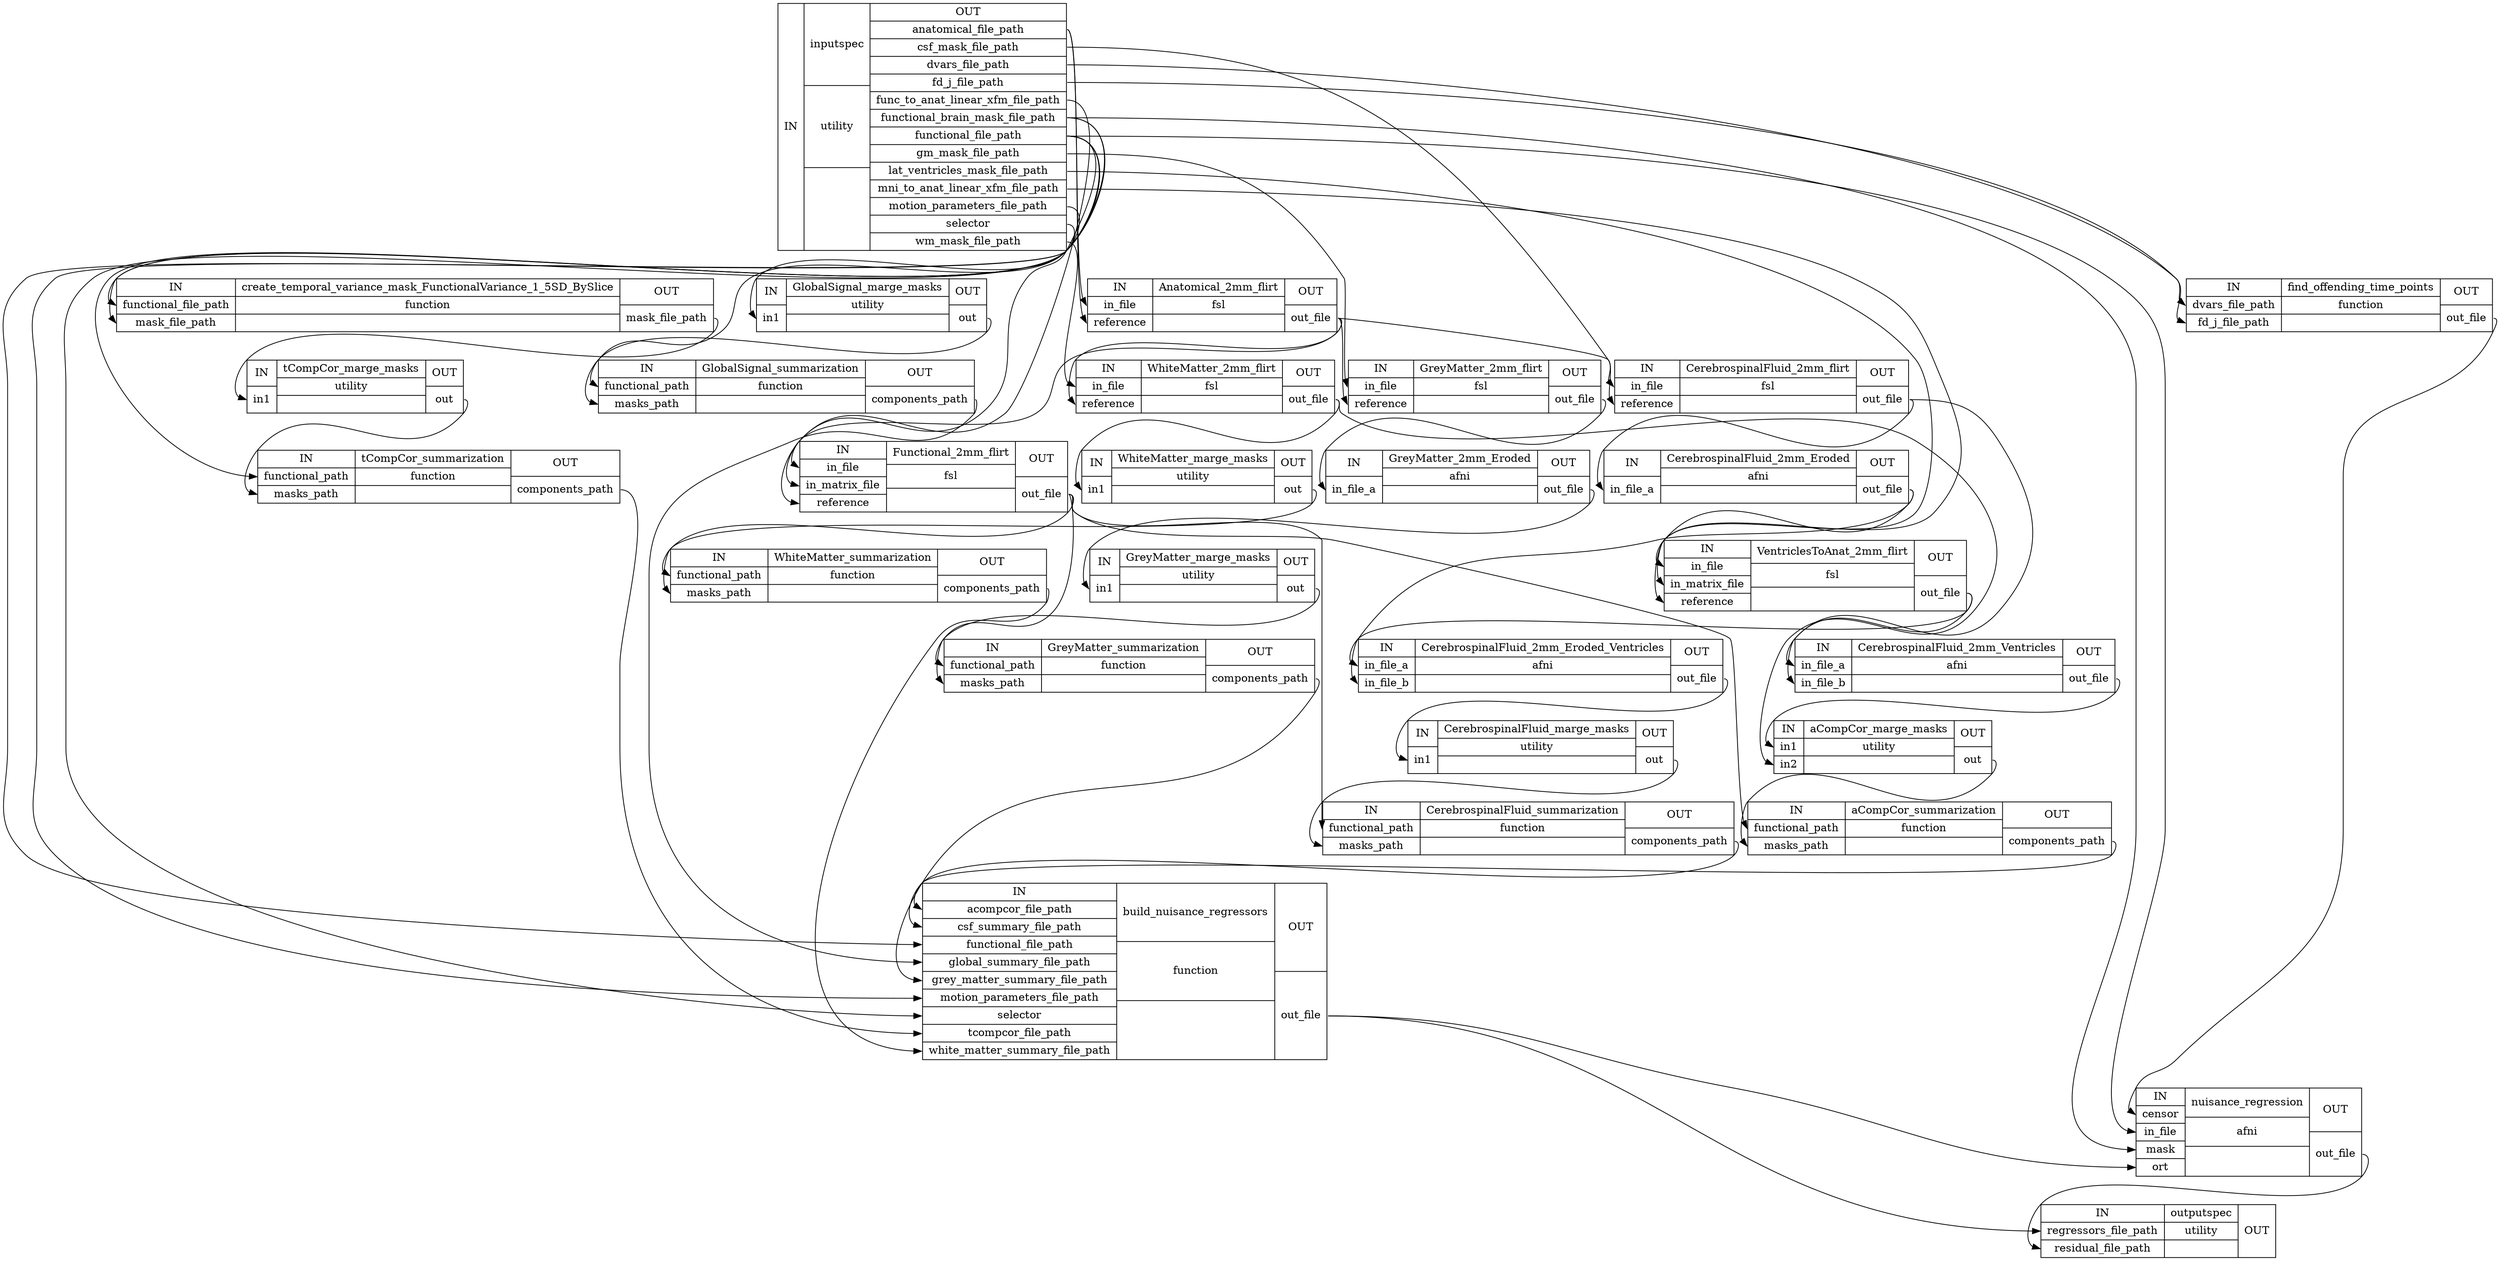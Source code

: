 digraph structs {
node [shape=record];
nuisanceinputspec [label="{IN}|{ inputspec | utility |  }|{OUT|<outanatomicalfilepath> anatomical_file_path|<outcsfmaskfilepath> csf_mask_file_path|<outdvarsfilepath> dvars_file_path|<outfdjfilepath> fd_j_file_path|<outfunctoanatlinearxfmfilepath> func_to_anat_linear_xfm_file_path|<outfunctionalbrainmaskfilepath> functional_brain_mask_file_path|<outfunctionalfilepath> functional_file_path|<outgmmaskfilepath> gm_mask_file_path|<outlatventriclesmaskfilepath> lat_ventricles_mask_file_path|<outmnitoanatlinearxfmfilepath> mni_to_anat_linear_xfm_file_path|<outmotionparametersfilepath> motion_parameters_file_path|<outselector> selector|<outwmmaskfilepath> wm_mask_file_path}"];
nuisanceGlobalSignal_marge_masks [label="{IN|<inin1> in1}|{ GlobalSignal_marge_masks | utility |  }|{OUT|<outout> out}"];
nuisancecreate_temporal_variance_mask_FunctionalVariance_1_5SD_BySlice [label="{IN|<infunctionalfilepath> functional_file_path|<inmaskfilepath> mask_file_path}|{ create_temporal_variance_mask_FunctionalVariance_1_5SD_BySlice | function |  }|{OUT|<outmaskfilepath> mask_file_path}"];
nuisancetCompCor_marge_masks [label="{IN|<inin1> in1}|{ tCompCor_marge_masks | utility |  }|{OUT|<outout> out}"];
nuisancetCompCor_summarization [label="{IN|<infunctionalpath> functional_path|<inmaskspath> masks_path}|{ tCompCor_summarization | function |  }|{OUT|<outcomponentspath> components_path}"];
nuisanceGlobalSignal_summarization [label="{IN|<infunctionalpath> functional_path|<inmaskspath> masks_path}|{ GlobalSignal_summarization | function |  }|{OUT|<outcomponentspath> components_path}"];
nuisanceAnatomical_2mm_flirt [label="{IN|<ininfile> in_file|<inreference> reference}|{ Anatomical_2mm_flirt | fsl |  }|{OUT|<outoutfile> out_file}"];
nuisanceFunctional_2mm_flirt [label="{IN|<ininfile> in_file|<ininmatrixfile> in_matrix_file|<inreference> reference}|{ Functional_2mm_flirt | fsl |  }|{OUT|<outoutfile> out_file}"];
nuisanceWhiteMatter_2mm_flirt [label="{IN|<ininfile> in_file|<inreference> reference}|{ WhiteMatter_2mm_flirt | fsl |  }|{OUT|<outoutfile> out_file}"];
nuisanceWhiteMatter_marge_masks [label="{IN|<inin1> in1}|{ WhiteMatter_marge_masks | utility |  }|{OUT|<outout> out}"];
nuisanceWhiteMatter_summarization [label="{IN|<infunctionalpath> functional_path|<inmaskspath> masks_path}|{ WhiteMatter_summarization | function |  }|{OUT|<outcomponentspath> components_path}"];
nuisanceGreyMatter_2mm_flirt [label="{IN|<ininfile> in_file|<inreference> reference}|{ GreyMatter_2mm_flirt | fsl |  }|{OUT|<outoutfile> out_file}"];
nuisanceGreyMatter_2mm_Eroded [label="{IN|<ininfilea> in_file_a}|{ GreyMatter_2mm_Eroded | afni |  }|{OUT|<outoutfile> out_file}"];
nuisanceGreyMatter_marge_masks [label="{IN|<inin1> in1}|{ GreyMatter_marge_masks | utility |  }|{OUT|<outout> out}"];
nuisanceGreyMatter_summarization [label="{IN|<infunctionalpath> functional_path|<inmaskspath> masks_path}|{ GreyMatter_summarization | function |  }|{OUT|<outcomponentspath> components_path}"];
nuisanceCerebrospinalFluid_2mm_flirt [label="{IN|<ininfile> in_file|<inreference> reference}|{ CerebrospinalFluid_2mm_flirt | fsl |  }|{OUT|<outoutfile> out_file}"];
nuisanceCerebrospinalFluid_2mm_Eroded [label="{IN|<ininfilea> in_file_a}|{ CerebrospinalFluid_2mm_Eroded | afni |  }|{OUT|<outoutfile> out_file}"];
nuisanceVentriclesToAnat_2mm_flirt [label="{IN|<ininfile> in_file|<ininmatrixfile> in_matrix_file|<inreference> reference}|{ VentriclesToAnat_2mm_flirt | fsl |  }|{OUT|<outoutfile> out_file}"];
nuisanceCerebrospinalFluid_2mm_Eroded_Ventricles [label="{IN|<ininfilea> in_file_a|<ininfileb> in_file_b}|{ CerebrospinalFluid_2mm_Eroded_Ventricles | afni |  }|{OUT|<outoutfile> out_file}"];
nuisanceCerebrospinalFluid_marge_masks [label="{IN|<inin1> in1}|{ CerebrospinalFluid_marge_masks | utility |  }|{OUT|<outout> out}"];
nuisanceCerebrospinalFluid_summarization [label="{IN|<infunctionalpath> functional_path|<inmaskspath> masks_path}|{ CerebrospinalFluid_summarization | function |  }|{OUT|<outcomponentspath> components_path}"];
nuisanceCerebrospinalFluid_2mm_Ventricles [label="{IN|<ininfilea> in_file_a|<ininfileb> in_file_b}|{ CerebrospinalFluid_2mm_Ventricles | afni |  }|{OUT|<outoutfile> out_file}"];
nuisanceaCompCor_marge_masks [label="{IN|<inin1> in1|<inin2> in2}|{ aCompCor_marge_masks | utility |  }|{OUT|<outout> out}"];
nuisanceaCompCor_summarization [label="{IN|<infunctionalpath> functional_path|<inmaskspath> masks_path}|{ aCompCor_summarization | function |  }|{OUT|<outcomponentspath> components_path}"];
nuisancebuild_nuisance_regressors [label="{IN|<inacompcorfilepath> acompcor_file_path|<incsfsummaryfilepath> csf_summary_file_path|<infunctionalfilepath> functional_file_path|<inglobalsummaryfilepath> global_summary_file_path|<ingreymattersummaryfilepath> grey_matter_summary_file_path|<inmotionparametersfilepath> motion_parameters_file_path|<inselector> selector|<intcompcorfilepath> tcompcor_file_path|<inwhitemattersummaryfilepath> white_matter_summary_file_path}|{ build_nuisance_regressors | function |  }|{OUT|<outoutfile> out_file}"];
nuisancefind_offending_time_points [label="{IN|<indvarsfilepath> dvars_file_path|<infdjfilepath> fd_j_file_path}|{ find_offending_time_points | function |  }|{OUT|<outoutfile> out_file}"];
nuisancenuisance_regression [label="{IN|<incensor> censor|<ininfile> in_file|<inmask> mask|<inort> ort}|{ nuisance_regression | afni |  }|{OUT|<outoutfile> out_file}"];
nuisanceoutputspec [label="{IN|<inregressorsfilepath> regressors_file_path|<inresidualfilepath> residual_file_path}|{ outputspec | utility |  }|{OUT}"];
nuisanceAnatomical_2mm_flirt:outoutfile:e -> nuisanceCerebrospinalFluid_2mm_flirt:inreference:w;
nuisanceAnatomical_2mm_flirt:outoutfile:e -> nuisanceFunctional_2mm_flirt:inreference:w;
nuisanceAnatomical_2mm_flirt:outoutfile:e -> nuisanceGreyMatter_2mm_flirt:inreference:w;
nuisanceAnatomical_2mm_flirt:outoutfile:e -> nuisanceWhiteMatter_2mm_flirt:inreference:w;
nuisanceCerebrospinalFluid_2mm_Eroded:outoutfile:e -> nuisanceCerebrospinalFluid_2mm_Eroded_Ventricles:ininfileb:w;
nuisanceCerebrospinalFluid_2mm_Eroded:outoutfile:e -> nuisanceVentriclesToAnat_2mm_flirt:inreference:w;
nuisanceCerebrospinalFluid_2mm_Eroded_Ventricles:outoutfile:e -> nuisanceCerebrospinalFluid_marge_masks:inin1:w;
nuisanceCerebrospinalFluid_2mm_Ventricles:outoutfile:e -> nuisanceaCompCor_marge_masks:inin1:w;
nuisanceCerebrospinalFluid_2mm_flirt:outoutfile:e -> nuisanceCerebrospinalFluid_2mm_Eroded:ininfilea:w;
nuisanceCerebrospinalFluid_2mm_flirt:outoutfile:e -> nuisanceCerebrospinalFluid_2mm_Ventricles:ininfileb:w;
nuisanceCerebrospinalFluid_marge_masks:outout:e -> nuisanceCerebrospinalFluid_summarization:inmaskspath:w;
nuisanceCerebrospinalFluid_summarization:outcomponentspath:e -> nuisancebuild_nuisance_regressors:incsfsummaryfilepath:w;
nuisanceFunctional_2mm_flirt:outoutfile:e -> nuisanceCerebrospinalFluid_summarization:infunctionalpath:w;
nuisanceFunctional_2mm_flirt:outoutfile:e -> nuisanceGreyMatter_summarization:infunctionalpath:w;
nuisanceFunctional_2mm_flirt:outoutfile:e -> nuisanceWhiteMatter_summarization:infunctionalpath:w;
nuisanceFunctional_2mm_flirt:outoutfile:e -> nuisanceaCompCor_summarization:infunctionalpath:w;
nuisanceGlobalSignal_marge_masks:outout:e -> nuisanceGlobalSignal_summarization:inmaskspath:w;
nuisanceGlobalSignal_summarization:outcomponentspath:e -> nuisancebuild_nuisance_regressors:inglobalsummaryfilepath:w;
nuisanceGreyMatter_2mm_Eroded:outoutfile:e -> nuisanceGreyMatter_marge_masks:inin1:w;
nuisanceGreyMatter_2mm_flirt:outoutfile:e -> nuisanceGreyMatter_2mm_Eroded:ininfilea:w;
nuisanceGreyMatter_marge_masks:outout:e -> nuisanceGreyMatter_summarization:inmaskspath:w;
nuisanceGreyMatter_summarization:outcomponentspath:e -> nuisancebuild_nuisance_regressors:ingreymattersummaryfilepath:w;
nuisanceVentriclesToAnat_2mm_flirt:outoutfile:e -> nuisanceCerebrospinalFluid_2mm_Eroded_Ventricles:ininfilea:w;
nuisanceVentriclesToAnat_2mm_flirt:outoutfile:e -> nuisanceCerebrospinalFluid_2mm_Ventricles:ininfilea:w;
nuisanceWhiteMatter_2mm_flirt:outoutfile:e -> nuisanceWhiteMatter_marge_masks:inin1:w;
nuisanceWhiteMatter_2mm_flirt:outoutfile:e -> nuisanceaCompCor_marge_masks:inin2:w;
nuisanceWhiteMatter_marge_masks:outout:e -> nuisanceWhiteMatter_summarization:inmaskspath:w;
nuisanceWhiteMatter_summarization:outcomponentspath:e -> nuisancebuild_nuisance_regressors:inwhitemattersummaryfilepath:w;
nuisanceaCompCor_marge_masks:outout:e -> nuisanceaCompCor_summarization:inmaskspath:w;
nuisanceaCompCor_summarization:outcomponentspath:e -> nuisancebuild_nuisance_regressors:inacompcorfilepath:w;
nuisancebuild_nuisance_regressors:outoutfile:e -> nuisancenuisance_regression:inort:w;
nuisancebuild_nuisance_regressors:outoutfile:e -> nuisanceoutputspec:inregressorsfilepath:w;
nuisancecreate_temporal_variance_mask_FunctionalVariance_1_5SD_BySlice:outmaskfilepath:e -> nuisancetCompCor_marge_masks:inin1:w;
nuisancefind_offending_time_points:outoutfile:e -> nuisancenuisance_regression:incensor:w;
nuisanceinputspec:outanatomicalfilepath:e -> nuisanceAnatomical_2mm_flirt:ininfile:w;
nuisanceinputspec:outanatomicalfilepath:e -> nuisanceAnatomical_2mm_flirt:inreference:w;
nuisanceinputspec:outcsfmaskfilepath:e -> nuisanceCerebrospinalFluid_2mm_flirt:ininfile:w;
nuisanceinputspec:outdvarsfilepath:e -> nuisancefind_offending_time_points:indvarsfilepath:w;
nuisanceinputspec:outfdjfilepath:e -> nuisancefind_offending_time_points:infdjfilepath:w;
nuisanceinputspec:outfunctionalbrainmaskfilepath:e -> nuisanceGlobalSignal_marge_masks:inin1:w;
nuisanceinputspec:outfunctionalbrainmaskfilepath:e -> nuisancecreate_temporal_variance_mask_FunctionalVariance_1_5SD_BySlice:inmaskfilepath:w;
nuisanceinputspec:outfunctionalbrainmaskfilepath:e -> nuisancenuisance_regression:inmask:w;
nuisanceinputspec:outfunctionalfilepath:e -> nuisanceFunctional_2mm_flirt:ininfile:w;
nuisanceinputspec:outfunctionalfilepath:e -> nuisanceGlobalSignal_summarization:infunctionalpath:w;
nuisanceinputspec:outfunctionalfilepath:e -> nuisancebuild_nuisance_regressors:infunctionalfilepath:w;
nuisanceinputspec:outfunctionalfilepath:e -> nuisancecreate_temporal_variance_mask_FunctionalVariance_1_5SD_BySlice:infunctionalfilepath:w;
nuisanceinputspec:outfunctionalfilepath:e -> nuisancenuisance_regression:ininfile:w;
nuisanceinputspec:outfunctionalfilepath:e -> nuisancetCompCor_summarization:infunctionalpath:w;
nuisanceinputspec:outfunctoanatlinearxfmfilepath:e -> nuisanceFunctional_2mm_flirt:ininmatrixfile:w;
nuisanceinputspec:outgmmaskfilepath:e -> nuisanceGreyMatter_2mm_flirt:ininfile:w;
nuisanceinputspec:outlatventriclesmaskfilepath:e -> nuisanceVentriclesToAnat_2mm_flirt:ininfile:w;
nuisanceinputspec:outmnitoanatlinearxfmfilepath:e -> nuisanceVentriclesToAnat_2mm_flirt:ininmatrixfile:w;
nuisanceinputspec:outmotionparametersfilepath:e -> nuisancebuild_nuisance_regressors:inmotionparametersfilepath:w;
nuisanceinputspec:outselector:e -> nuisancebuild_nuisance_regressors:inselector:w;
nuisanceinputspec:outwmmaskfilepath:e -> nuisanceWhiteMatter_2mm_flirt:ininfile:w;
nuisancenuisance_regression:outoutfile:e -> nuisanceoutputspec:inresidualfilepath:w;
nuisancetCompCor_marge_masks:outout:e -> nuisancetCompCor_summarization:inmaskspath:w;
nuisancetCompCor_summarization:outcomponentspath:e -> nuisancebuild_nuisance_regressors:intcompcorfilepath:w;
}